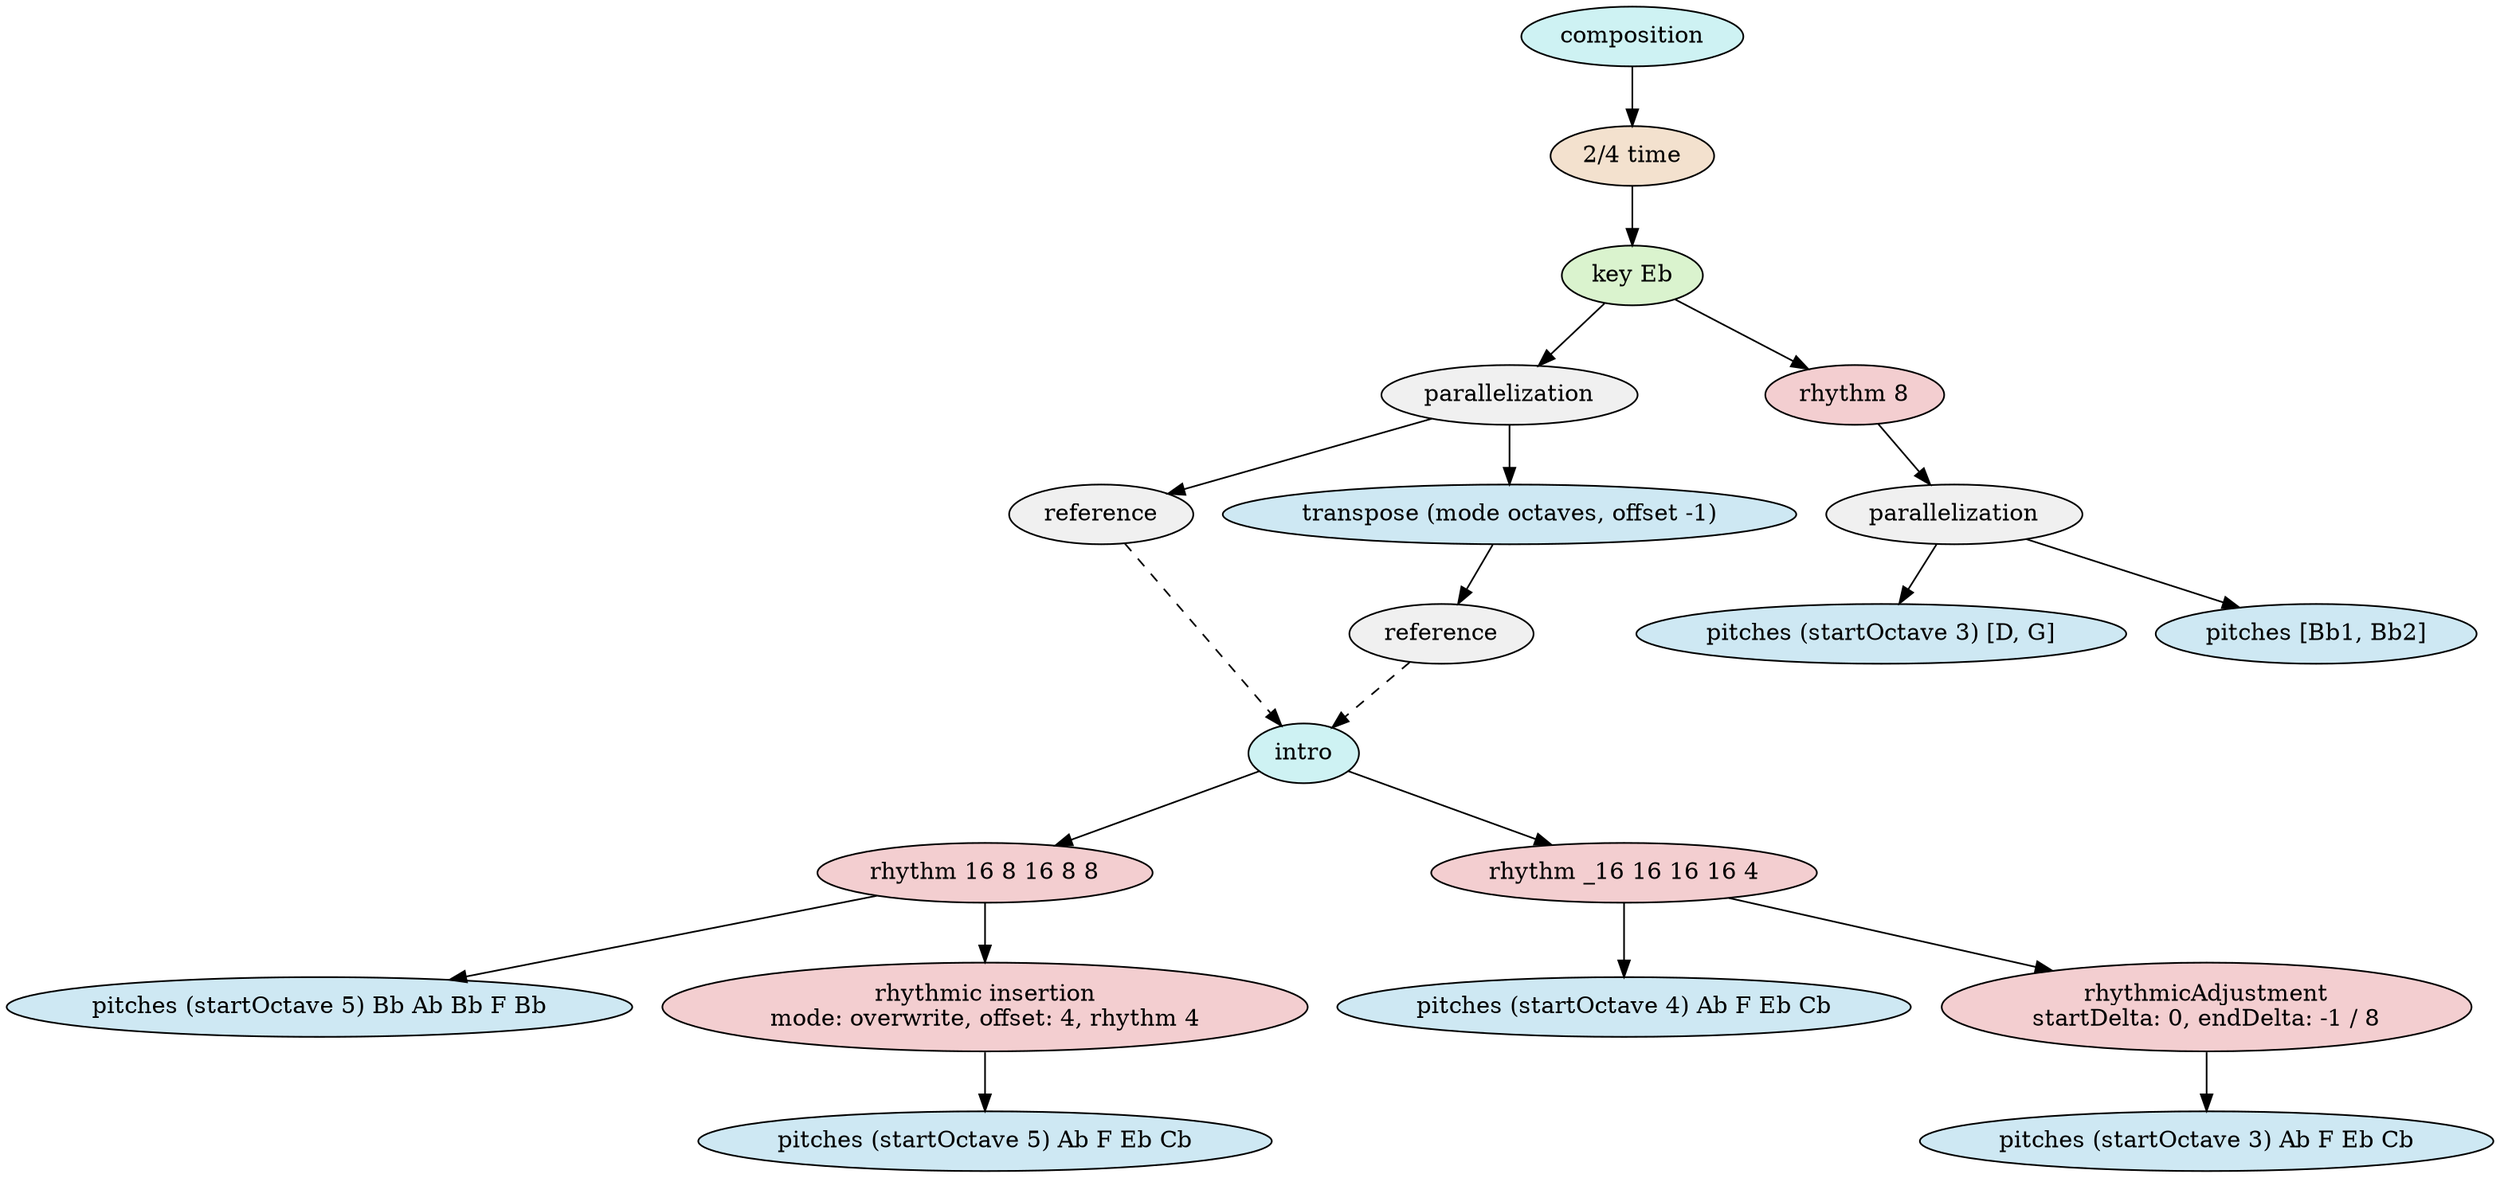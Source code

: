 digraph compositionModel {
    graph [ordering="out"];
    n0 [fillcolor="#cef2f3",style="filled",label="composition"];
    n1 [fillcolor="#f3e1ce",style="filled",label="2/4 time"];
    n0 -> n1;
    n2 [fillcolor="#daf3ce",style="filled",label="key Eb"];
    n1 -> n2;
    n3 [fillcolor="#f0f0f0",style="filled",label="parallelization"];
    n2 -> n3;
    n4 [fillcolor="#f0f0f0",style="filled",label="reference"];
    n3 -> n4;
    n5 [fillcolor="#cee8f3",style="filled",label="transpose (mode octaves, offset -1)"];
    n3 -> n5;
    n6 [fillcolor="#f0f0f0",style="filled",label="reference"];
    n5 -> n6;
    n7 [fillcolor="#f3ced0",style="filled",label="rhythm 8"];
    n2 -> n7;
    n8 [fillcolor="#f0f0f0",style="filled",label="parallelization"];
    n7 -> n8;
    n9 [fillcolor="#cee8f3",style="filled",label="pitches (startOctave 3) [D, G]"];
    n8 -> n9;
    n10 [fillcolor="#cee8f3",style="filled",label="pitches [Bb1, Bb2]"];
    n8 -> n10;
    n11 [fillcolor="#cef2f3",style="filled",label="intro"];
    n12 [fillcolor="#f3ced0",style="filled",label="rhythm 16 8 16 8 8"];
    n11 -> n12;
    n13 [fillcolor="#cee8f3",style="filled",label="pitches (startOctave 5) Bb Ab Bb F Bb"];
    n12 -> n13;
    n14 [fillcolor="#f3ced0",style="filled",label="rhythmic insertion
mode: overwrite, offset: 4, rhythm 4"];
    n12 -> n14;
    n15 [fillcolor="#cee8f3",style="filled",label="pitches (startOctave 5) Ab F Eb Cb"];
    n14 -> n15;
    n16 [fillcolor="#f3ced0",style="filled",label="rhythm _16 16 16 16 4"];
    n11 -> n16;
    n17 [fillcolor="#cee8f3",style="filled",label="pitches (startOctave 4) Ab F Eb Cb"];
    n16 -> n17;
    n18 [fillcolor="#f3ced0",style="filled",label="rhythmicAdjustment
startDelta: 0, endDelta: -1 / 8"];
    n16 -> n18;
    n19 [fillcolor="#cee8f3",style="filled",label="pitches (startOctave 3) Ab F Eb Cb"];
    n18 -> n19;
    n4 -> n11 [style="dashed"];
    n6 -> n11 [style="dashed"];
}